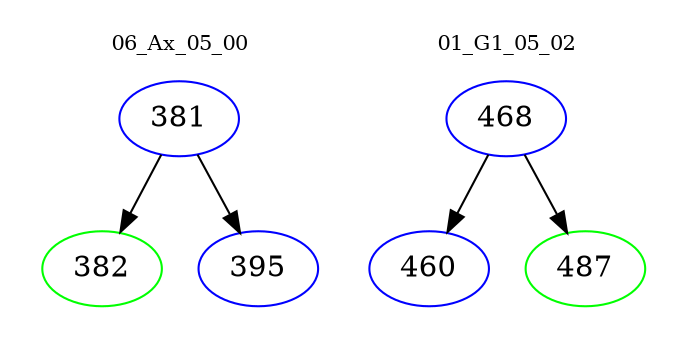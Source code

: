 digraph{
subgraph cluster_0 {
color = white
label = "06_Ax_05_00";
fontsize=10;
T0_381 [label="381", color="blue"]
T0_381 -> T0_382 [color="black"]
T0_382 [label="382", color="green"]
T0_381 -> T0_395 [color="black"]
T0_395 [label="395", color="blue"]
}
subgraph cluster_1 {
color = white
label = "01_G1_05_02";
fontsize=10;
T1_468 [label="468", color="blue"]
T1_468 -> T1_460 [color="black"]
T1_460 [label="460", color="blue"]
T1_468 -> T1_487 [color="black"]
T1_487 [label="487", color="green"]
}
}

